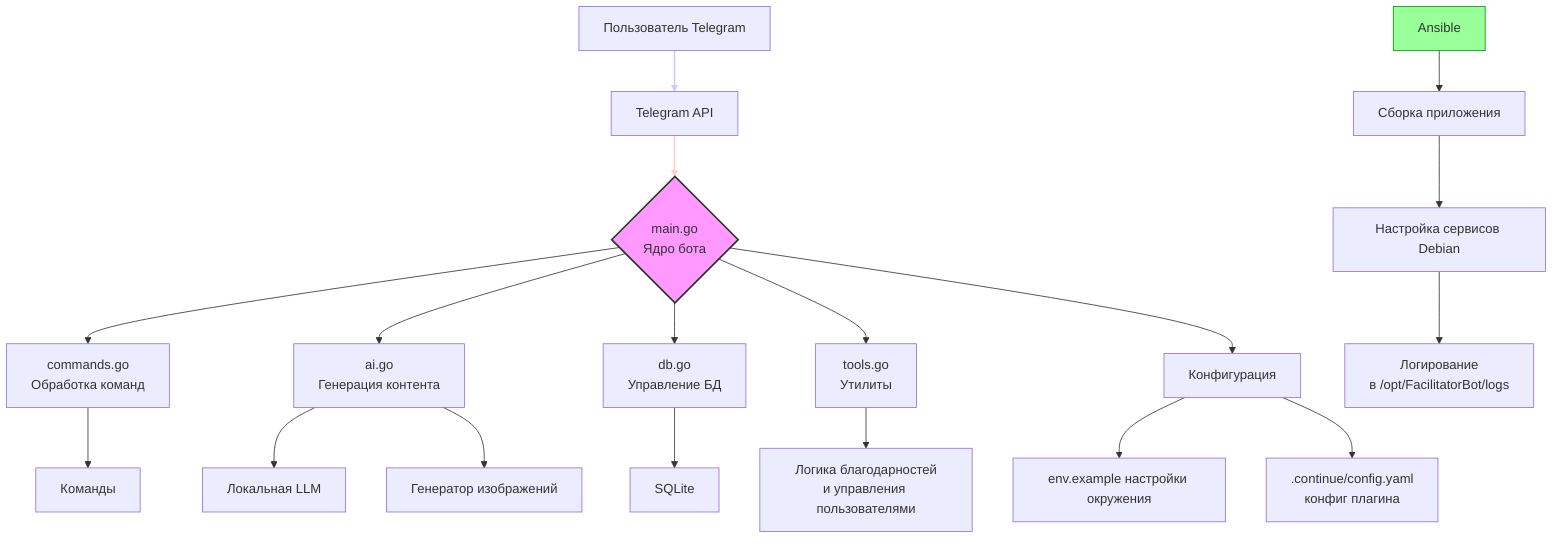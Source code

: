 graph TD
    A[Пользователь Telegram] --> B[Telegram API]
    B --> C{main.go\nЯдро бота}
    C --> D[commands.go\nОбработка команд]
    C --> E[ai.go\nГенерация контента]
    C --> F[db.go\nУправление БД]
    C --> G[tools.go\nУтилиты]
    
    D --> H[Команды]
    E --> I[Локальная LLM]
    E --> J[Генератор изображений]
    F --> K[SQLite]
    G --> L[Логика благодарностей\nи управления пользователями]
    M[Ansible] --> N[Сборка приложения]
    N --> O[Настройка сервисов Debian]
    O --> P[Логирование\nв /opt/FacilitatorBot/logs]
    
    C --> Q[Конфигурация]
    Q --> R[env.example настройки окружения]
    Q --> S[.continue/config.yaml\n конфиг плагина]
    
    style C fill:#f9f,stroke:#333,stroke-width:2px
    style M fill:#9f9,stroke:#090
    linkStyle 0 stroke:#ccf,stroke-width:2px;
    linkStyle 1 stroke:#fcc,stroke-width:2px;